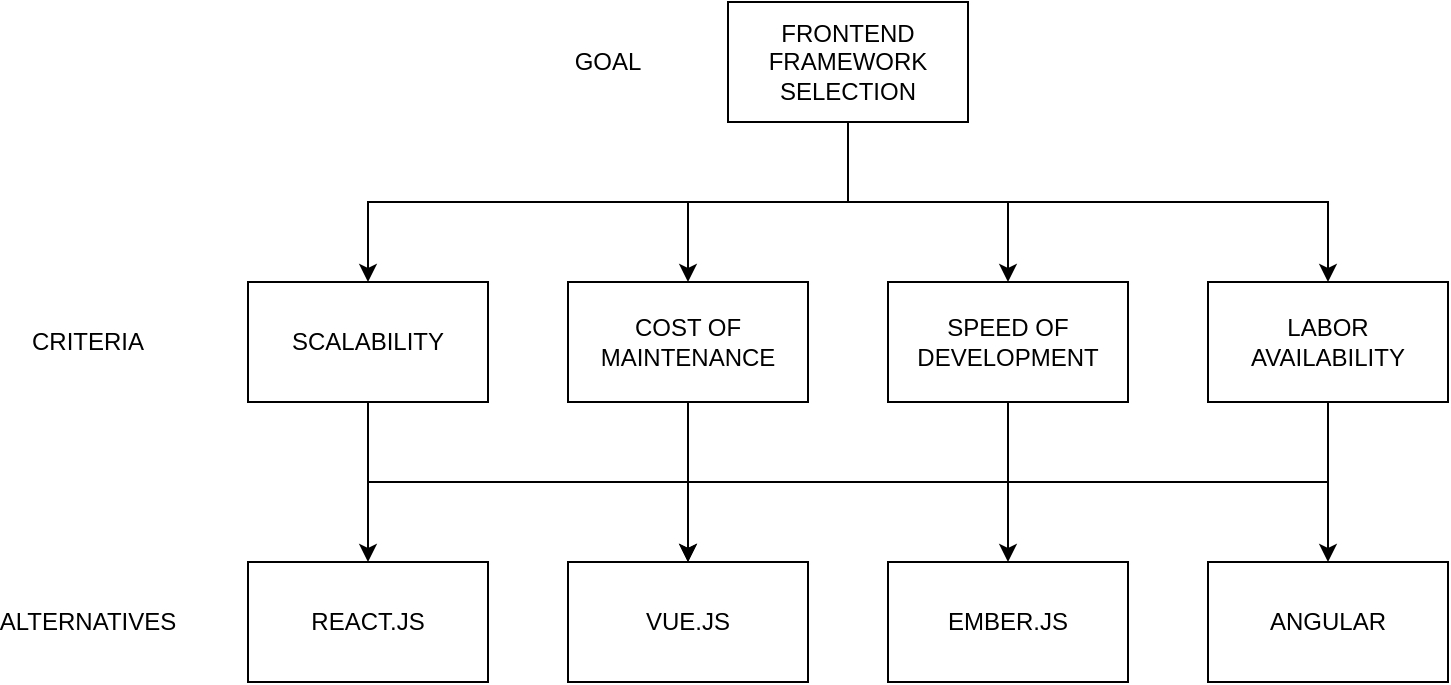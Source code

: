 <mxfile version="13.1.1"><diagram id="xlEwAyBWENB2Or8LIbGG" name="Page-1"><mxGraphModel dx="946" dy="629" grid="1" gridSize="10" guides="1" tooltips="1" connect="1" arrows="1" fold="1" page="1" pageScale="1" pageWidth="827" pageHeight="1169" math="0" shadow="0"><root><mxCell id="0"/><mxCell id="1" parent="0"/><mxCell id="GmWIifeB7vfue1mNqB3r-14" style="edgeStyle=orthogonalEdgeStyle;rounded=0;orthogonalLoop=1;jettySize=auto;html=1;exitX=0.5;exitY=1;exitDx=0;exitDy=0;entryX=0.5;entryY=0;entryDx=0;entryDy=0;" edge="1" parent="1" source="GmWIifeB7vfue1mNqB3r-1" target="GmWIifeB7vfue1mNqB3r-5"><mxGeometry relative="1" as="geometry"/></mxCell><mxCell id="GmWIifeB7vfue1mNqB3r-15" style="edgeStyle=orthogonalEdgeStyle;rounded=0;orthogonalLoop=1;jettySize=auto;html=1;exitX=0.5;exitY=1;exitDx=0;exitDy=0;entryX=0.5;entryY=0;entryDx=0;entryDy=0;" edge="1" parent="1" source="GmWIifeB7vfue1mNqB3r-1" target="GmWIifeB7vfue1mNqB3r-4"><mxGeometry relative="1" as="geometry"/></mxCell><mxCell id="GmWIifeB7vfue1mNqB3r-16" style="edgeStyle=orthogonalEdgeStyle;rounded=0;orthogonalLoop=1;jettySize=auto;html=1;exitX=0.5;exitY=1;exitDx=0;exitDy=0;entryX=0.5;entryY=0;entryDx=0;entryDy=0;" edge="1" parent="1" source="GmWIifeB7vfue1mNqB3r-1" target="GmWIifeB7vfue1mNqB3r-3"><mxGeometry relative="1" as="geometry"/></mxCell><mxCell id="GmWIifeB7vfue1mNqB3r-17" style="edgeStyle=orthogonalEdgeStyle;rounded=0;orthogonalLoop=1;jettySize=auto;html=1;exitX=0.5;exitY=1;exitDx=0;exitDy=0;" edge="1" parent="1" source="GmWIifeB7vfue1mNqB3r-1" target="GmWIifeB7vfue1mNqB3r-2"><mxGeometry relative="1" as="geometry"/></mxCell><mxCell id="GmWIifeB7vfue1mNqB3r-1" value="FRONTEND FRAMEWORK SELECTION" style="rounded=0;whiteSpace=wrap;html=1;" vertex="1" parent="1"><mxGeometry x="440" y="100" width="120" height="60" as="geometry"/></mxCell><mxCell id="GmWIifeB7vfue1mNqB3r-21" style="edgeStyle=orthogonalEdgeStyle;rounded=0;orthogonalLoop=1;jettySize=auto;html=1;exitX=0.5;exitY=1;exitDx=0;exitDy=0;" edge="1" parent="1" source="GmWIifeB7vfue1mNqB3r-2" target="GmWIifeB7vfue1mNqB3r-9"><mxGeometry relative="1" as="geometry"/></mxCell><mxCell id="GmWIifeB7vfue1mNqB3r-2" value="LABOR AVAILABILITY" style="rounded=0;whiteSpace=wrap;html=1;" vertex="1" parent="1"><mxGeometry x="680" y="240" width="120" height="60" as="geometry"/></mxCell><mxCell id="GmWIifeB7vfue1mNqB3r-20" style="edgeStyle=orthogonalEdgeStyle;rounded=0;orthogonalLoop=1;jettySize=auto;html=1;exitX=0.5;exitY=1;exitDx=0;exitDy=0;entryX=0.5;entryY=0;entryDx=0;entryDy=0;" edge="1" parent="1" source="GmWIifeB7vfue1mNqB3r-3" target="GmWIifeB7vfue1mNqB3r-11"><mxGeometry relative="1" as="geometry"/></mxCell><mxCell id="GmWIifeB7vfue1mNqB3r-22" style="edgeStyle=orthogonalEdgeStyle;rounded=0;orthogonalLoop=1;jettySize=auto;html=1;exitX=0.5;exitY=1;exitDx=0;exitDy=0;" edge="1" parent="1" source="GmWIifeB7vfue1mNqB3r-3" target="GmWIifeB7vfue1mNqB3r-13"><mxGeometry relative="1" as="geometry"/></mxCell><mxCell id="GmWIifeB7vfue1mNqB3r-3" value="SPEED OF DEVELOPMENT" style="rounded=0;whiteSpace=wrap;html=1;" vertex="1" parent="1"><mxGeometry x="520" y="240" width="120" height="60" as="geometry"/></mxCell><mxCell id="GmWIifeB7vfue1mNqB3r-19" style="edgeStyle=orthogonalEdgeStyle;rounded=0;orthogonalLoop=1;jettySize=auto;html=1;exitX=0.5;exitY=1;exitDx=0;exitDy=0;" edge="1" parent="1" source="GmWIifeB7vfue1mNqB3r-4"><mxGeometry relative="1" as="geometry"><mxPoint x="420" y="380" as="targetPoint"/></mxGeometry></mxCell><mxCell id="GmWIifeB7vfue1mNqB3r-4" value="COST OF MAINTENANCE" style="rounded=0;whiteSpace=wrap;html=1;" vertex="1" parent="1"><mxGeometry x="360" y="240" width="120" height="60" as="geometry"/></mxCell><mxCell id="GmWIifeB7vfue1mNqB3r-18" style="edgeStyle=orthogonalEdgeStyle;rounded=0;orthogonalLoop=1;jettySize=auto;html=1;exitX=0.5;exitY=1;exitDx=0;exitDy=0;entryX=0.5;entryY=0;entryDx=0;entryDy=0;" edge="1" parent="1" source="GmWIifeB7vfue1mNqB3r-5" target="GmWIifeB7vfue1mNqB3r-10"><mxGeometry relative="1" as="geometry"/></mxCell><mxCell id="GmWIifeB7vfue1mNqB3r-5" value="SCALABILITY" style="rounded=0;whiteSpace=wrap;html=1;" vertex="1" parent="1"><mxGeometry x="200" y="240" width="120" height="60" as="geometry"/></mxCell><mxCell id="GmWIifeB7vfue1mNqB3r-6" value="GOAL" style="text;html=1;strokeColor=none;fillColor=none;align=center;verticalAlign=middle;whiteSpace=wrap;rounded=0;" vertex="1" parent="1"><mxGeometry x="360" y="120" width="40" height="20" as="geometry"/></mxCell><mxCell id="GmWIifeB7vfue1mNqB3r-7" value="CRITERIA" style="text;html=1;strokeColor=none;fillColor=none;align=center;verticalAlign=middle;whiteSpace=wrap;rounded=0;" vertex="1" parent="1"><mxGeometry x="100" y="260" width="40" height="20" as="geometry"/></mxCell><mxCell id="GmWIifeB7vfue1mNqB3r-8" value="ALTERNATIVES" style="text;html=1;strokeColor=none;fillColor=none;align=center;verticalAlign=middle;whiteSpace=wrap;rounded=0;" vertex="1" parent="1"><mxGeometry x="100" y="400" width="40" height="20" as="geometry"/></mxCell><mxCell id="GmWIifeB7vfue1mNqB3r-9" value="REACT.JS" style="rounded=0;whiteSpace=wrap;html=1;" vertex="1" parent="1"><mxGeometry x="200" y="380" width="120" height="60" as="geometry"/></mxCell><mxCell id="GmWIifeB7vfue1mNqB3r-10" value="VUE.JS" style="rounded=0;whiteSpace=wrap;html=1;" vertex="1" parent="1"><mxGeometry x="360" y="380" width="120" height="60" as="geometry"/></mxCell><mxCell id="GmWIifeB7vfue1mNqB3r-11" value="EMBER.JS" style="rounded=0;whiteSpace=wrap;html=1;" vertex="1" parent="1"><mxGeometry x="520" y="380" width="120" height="60" as="geometry"/></mxCell><mxCell id="GmWIifeB7vfue1mNqB3r-13" value="ANGULAR" style="rounded=0;whiteSpace=wrap;html=1;" vertex="1" parent="1"><mxGeometry x="680" y="380" width="120" height="60" as="geometry"/></mxCell></root></mxGraphModel></diagram></mxfile>